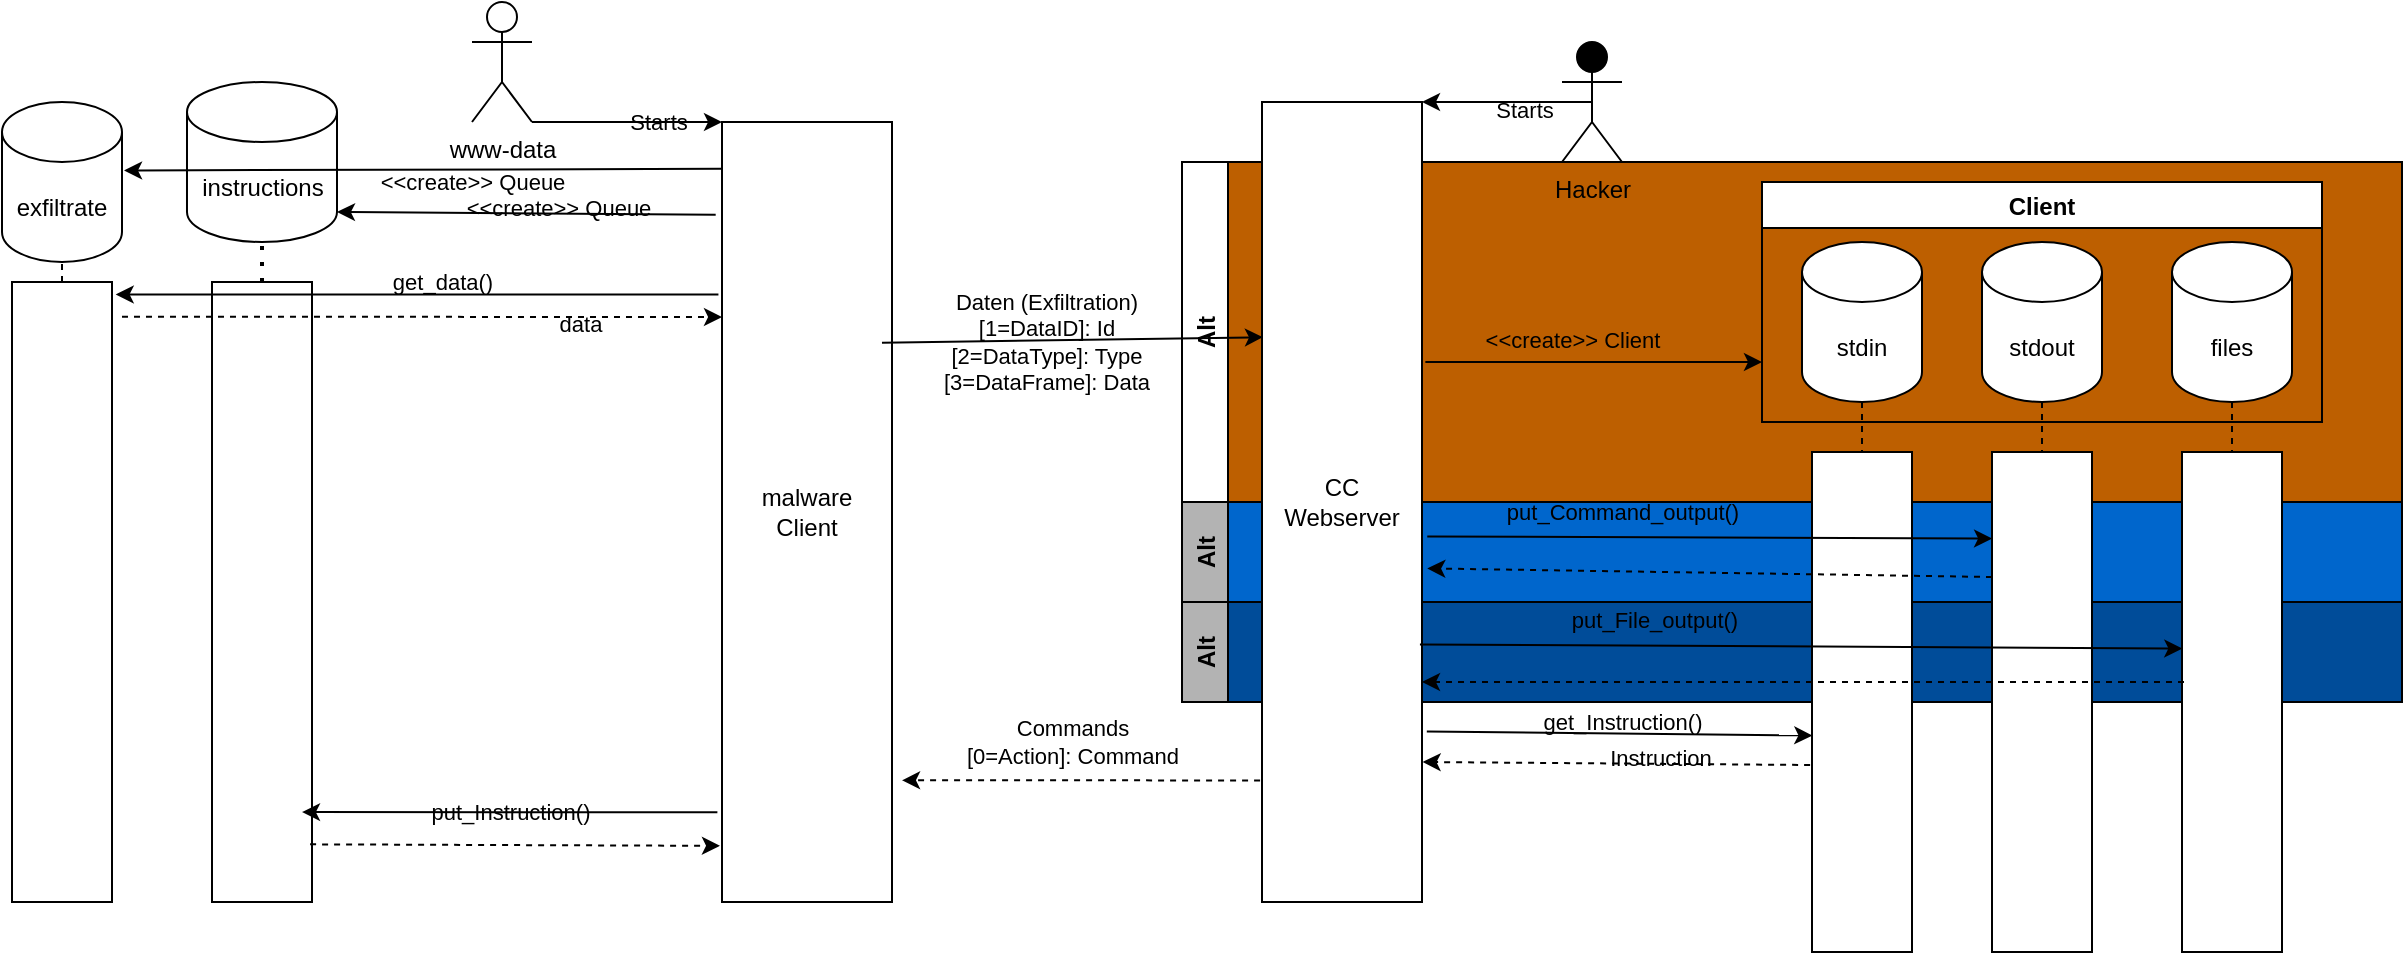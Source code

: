<mxfile>
    <diagram id="zhvVqjzq7HM9OclHgO_Z" name="Seite-1">
        <mxGraphModel dx="1814" dy="512" grid="0" gridSize="10" guides="1" tooltips="1" connect="1" arrows="1" fold="1" page="0" pageScale="1" pageWidth="50" pageHeight="50" background="#FFFFFF" math="0" shadow="0">
            <root>
                <mxCell id="0"/>
                <mxCell id="1" parent="0"/>
                <mxCell id="48" value="Alt" style="swimlane;horizontal=0;gradientColor=none;swimlaneFillColor=#BD5F00;" vertex="1" parent="1">
                    <mxGeometry x="30" y="110" width="610" height="170" as="geometry"/>
                </mxCell>
                <mxCell id="60" value="Alt" style="swimlane;horizontal=0;labelBackgroundColor=none;fillColor=#B3B3B3;gradientColor=none;swimlaneFillColor=#0066CC;" vertex="1" parent="1">
                    <mxGeometry x="30" y="280" width="610" height="50" as="geometry"/>
                </mxCell>
                <mxCell id="2" value="malware&lt;br&gt;Client" style="rounded=0;whiteSpace=wrap;html=1;" parent="1" vertex="1">
                    <mxGeometry x="-200" y="90" width="85" height="390" as="geometry"/>
                </mxCell>
                <mxCell id="61" value="Alt" style="swimlane;horizontal=0;labelBackgroundColor=none;fillColor=#B3B3B3;gradientColor=none;swimlaneFillColor=#004C99;" vertex="1" parent="1">
                    <mxGeometry x="30" y="330" width="610" height="50" as="geometry"/>
                </mxCell>
                <mxCell id="3" value="CC&lt;br&gt;Webserver" style="rounded=0;whiteSpace=wrap;html=1;" parent="1" vertex="1">
                    <mxGeometry x="70" y="80" width="80" height="400" as="geometry"/>
                </mxCell>
                <mxCell id="10" value="" style="endArrow=classic;html=1;entryX=0.006;entryY=0.294;entryDx=0;entryDy=0;entryPerimeter=0;exitX=0.941;exitY=0.283;exitDx=0;exitDy=0;exitPerimeter=0;strokeColor=#000000;" edge="1" parent="1" source="2" target="3">
                    <mxGeometry width="50" height="50" relative="1" as="geometry">
                        <mxPoint x="-110" y="201" as="sourcePoint"/>
                        <mxPoint x="50" y="150" as="targetPoint"/>
                    </mxGeometry>
                </mxCell>
                <mxCell id="11" value="Daten (Exfiltration)&lt;br&gt;[1=DataID]: Id&lt;br&gt;[2=DataType]: Type&lt;br&gt;[3=DataFrame]: Data" style="edgeLabel;html=1;align=center;verticalAlign=middle;resizable=0;points=[];labelBackgroundColor=none;fontColor=#000000;" vertex="1" connectable="0" parent="10">
                    <mxGeometry x="-0.138" y="-1" relative="1" as="geometry">
                        <mxPoint as="offset"/>
                    </mxGeometry>
                </mxCell>
                <mxCell id="12" value="instructions" style="shape=cylinder3;whiteSpace=wrap;html=1;boundedLbl=1;backgroundOutline=1;size=15;" vertex="1" parent="1">
                    <mxGeometry x="-467.5" y="70" width="75" height="80" as="geometry"/>
                </mxCell>
                <mxCell id="16" value="Client" style="swimlane;" vertex="1" parent="1">
                    <mxGeometry x="320" y="120" width="280" height="120" as="geometry"/>
                </mxCell>
                <mxCell id="13" value="stdin" style="shape=cylinder3;whiteSpace=wrap;html=1;boundedLbl=1;backgroundOutline=1;size=15;" vertex="1" parent="16">
                    <mxGeometry x="20" y="30" width="60" height="80" as="geometry"/>
                </mxCell>
                <mxCell id="14" value="stdout" style="shape=cylinder3;whiteSpace=wrap;html=1;boundedLbl=1;backgroundOutline=1;size=15;" vertex="1" parent="16">
                    <mxGeometry x="110" y="30" width="60" height="80" as="geometry"/>
                </mxCell>
                <mxCell id="15" value="files" style="shape=cylinder3;whiteSpace=wrap;html=1;boundedLbl=1;backgroundOutline=1;size=15;" vertex="1" parent="16">
                    <mxGeometry x="205" y="30" width="60" height="80" as="geometry"/>
                </mxCell>
                <mxCell id="19" value="" style="rounded=0;whiteSpace=wrap;html=1;" vertex="1" parent="1">
                    <mxGeometry x="-455" y="170" width="50" height="310" as="geometry"/>
                </mxCell>
                <mxCell id="20" value="" style="endArrow=none;dashed=1;html=1;dashPattern=1 3;strokeWidth=2;entryX=0.5;entryY=1;entryDx=0;entryDy=0;entryPerimeter=0;exitX=0.5;exitY=0;exitDx=0;exitDy=0;" edge="1" parent="1" source="19" target="12">
                    <mxGeometry width="50" height="50" relative="1" as="geometry">
                        <mxPoint x="-395" y="160" as="sourcePoint"/>
                        <mxPoint x="-345" y="110" as="targetPoint"/>
                    </mxGeometry>
                </mxCell>
                <mxCell id="21" value="exfiltrate" style="shape=cylinder3;whiteSpace=wrap;html=1;boundedLbl=1;backgroundOutline=1;size=15;" vertex="1" parent="1">
                    <mxGeometry x="-560" y="80" width="60" height="80" as="geometry"/>
                </mxCell>
                <mxCell id="22" value="" style="rounded=0;whiteSpace=wrap;html=1;" vertex="1" parent="1">
                    <mxGeometry x="-555" y="170" width="50" height="310" as="geometry"/>
                </mxCell>
                <mxCell id="23" value="put_Instruction()" style="endArrow=classic;html=1;exitX=-0.027;exitY=0.885;exitDx=0;exitDy=0;exitPerimeter=0;entryX=0.9;entryY=0.855;entryDx=0;entryDy=0;entryPerimeter=0;labelBackgroundColor=none;fontColor=#000000;strokeColor=#000000;" edge="1" parent="1" source="2" target="19">
                    <mxGeometry width="50" height="50" relative="1" as="geometry">
                        <mxPoint x="-340" y="260" as="sourcePoint"/>
                        <mxPoint x="-400" y="435" as="targetPoint"/>
                    </mxGeometry>
                </mxCell>
                <mxCell id="24" value="" style="rounded=0;whiteSpace=wrap;html=1;" vertex="1" parent="1">
                    <mxGeometry x="345" y="255" width="50" height="250" as="geometry"/>
                </mxCell>
                <mxCell id="25" value="" style="rounded=0;whiteSpace=wrap;html=1;" vertex="1" parent="1">
                    <mxGeometry x="435" y="255" width="50" height="250" as="geometry"/>
                </mxCell>
                <mxCell id="26" value="" style="rounded=0;whiteSpace=wrap;html=1;" vertex="1" parent="1">
                    <mxGeometry x="530" y="255" width="50" height="250" as="geometry"/>
                </mxCell>
                <mxCell id="27" value="" style="endArrow=none;dashed=1;html=1;entryX=0.5;entryY=0;entryDx=0;entryDy=0;exitX=0.5;exitY=1;exitDx=0;exitDy=0;exitPerimeter=0;" edge="1" parent="1" source="13" target="24">
                    <mxGeometry width="50" height="50" relative="1" as="geometry">
                        <mxPoint x="210" y="235" as="sourcePoint"/>
                        <mxPoint x="260" y="185" as="targetPoint"/>
                    </mxGeometry>
                </mxCell>
                <mxCell id="28" value="" style="endArrow=none;dashed=1;html=1;entryX=0.5;entryY=0;entryDx=0;entryDy=0;exitX=0.5;exitY=1;exitDx=0;exitDy=0;exitPerimeter=0;" edge="1" parent="1" source="14" target="25">
                    <mxGeometry width="50" height="50" relative="1" as="geometry">
                        <mxPoint x="200" y="235" as="sourcePoint"/>
                        <mxPoint x="250" y="185" as="targetPoint"/>
                    </mxGeometry>
                </mxCell>
                <mxCell id="29" value="" style="endArrow=none;dashed=1;html=1;entryX=0.5;entryY=0;entryDx=0;entryDy=0;exitX=0.5;exitY=1;exitDx=0;exitDy=0;exitPerimeter=0;" edge="1" parent="1" source="15" target="26">
                    <mxGeometry width="50" height="50" relative="1" as="geometry">
                        <mxPoint x="210" y="215" as="sourcePoint"/>
                        <mxPoint x="260" y="165" as="targetPoint"/>
                    </mxGeometry>
                </mxCell>
                <mxCell id="32" value="" style="endArrow=classic;html=1;exitX=-0.021;exitY=0.221;exitDx=0;exitDy=0;exitPerimeter=0;entryX=1.037;entryY=0.02;entryDx=0;entryDy=0;entryPerimeter=0;strokeColor=#000000;" edge="1" parent="1" source="2" target="22">
                    <mxGeometry width="50" height="50" relative="1" as="geometry">
                        <mxPoint x="-310" y="190" as="sourcePoint"/>
                        <mxPoint x="-500" y="160" as="targetPoint"/>
                    </mxGeometry>
                </mxCell>
                <mxCell id="33" value="get_data()" style="edgeLabel;html=1;align=center;verticalAlign=middle;resizable=0;points=[];fontColor=#000000;labelBackgroundColor=none;" vertex="1" connectable="0" parent="32">
                    <mxGeometry x="-0.529" y="3" relative="1" as="geometry">
                        <mxPoint x="-67" y="-9" as="offset"/>
                    </mxGeometry>
                </mxCell>
                <mxCell id="36" value="" style="endArrow=classic;html=1;entryX=0;entryY=0.25;entryDx=0;entryDy=0;exitX=1.1;exitY=0.056;exitDx=0;exitDy=0;exitPerimeter=0;dashed=1;strokeColor=#000000;" edge="1" parent="1" source="22" target="2">
                    <mxGeometry width="50" height="50" relative="1" as="geometry">
                        <mxPoint x="-280" y="210" as="sourcePoint"/>
                        <mxPoint x="-230" y="160" as="targetPoint"/>
                    </mxGeometry>
                </mxCell>
                <mxCell id="37" value="data" style="edgeLabel;html=1;align=center;verticalAlign=middle;resizable=0;points=[];labelBackgroundColor=none;fontColor=#000000;" vertex="1" connectable="0" parent="36">
                    <mxGeometry x="0.527" y="-3" relative="1" as="geometry">
                        <mxPoint as="offset"/>
                    </mxGeometry>
                </mxCell>
                <mxCell id="38" value="" style="endArrow=classic;html=1;dashed=1;entryX=-0.012;entryY=0.928;entryDx=0;entryDy=0;entryPerimeter=0;exitX=0.981;exitY=0.907;exitDx=0;exitDy=0;exitPerimeter=0;strokeColor=#000000;" edge="1" parent="1" source="19" target="2">
                    <mxGeometry width="50" height="50" relative="1" as="geometry">
                        <mxPoint x="-300" y="380" as="sourcePoint"/>
                        <mxPoint x="-250" y="330" as="targetPoint"/>
                    </mxGeometry>
                </mxCell>
                <mxCell id="39" value="Hacker" style="shape=umlActor;verticalLabelPosition=bottom;verticalAlign=top;html=1;outlineConnect=0;fontColor=#000000;fillColor=#000000;strokeColor=#000000;" vertex="1" parent="1">
                    <mxGeometry x="220" y="50" width="30" height="60" as="geometry"/>
                </mxCell>
                <mxCell id="40" value="" style="endArrow=classic;html=1;exitX=0.5;exitY=0.5;exitDx=0;exitDy=0;exitPerimeter=0;entryX=1;entryY=0;entryDx=0;entryDy=0;strokeColor=#000000;" edge="1" parent="1" source="39" target="3">
                    <mxGeometry width="50" height="50" relative="1" as="geometry">
                        <mxPoint x="170" y="110" as="sourcePoint"/>
                        <mxPoint x="130" y="60" as="targetPoint"/>
                        <Array as="points">
                            <mxPoint x="190" y="80"/>
                        </Array>
                    </mxGeometry>
                </mxCell>
                <mxCell id="41" value="Starts" style="edgeLabel;html=1;align=center;verticalAlign=middle;resizable=0;points=[];labelBackgroundColor=none;fontColor=#000000;" vertex="1" connectable="0" parent="40">
                    <mxGeometry x="-0.204" y="4" relative="1" as="geometry">
                        <mxPoint as="offset"/>
                    </mxGeometry>
                </mxCell>
                <mxCell id="42" value="" style="endArrow=classic;html=1;entryX=0;entryY=0.75;entryDx=0;entryDy=0;exitX=1.021;exitY=0.325;exitDx=0;exitDy=0;exitPerimeter=0;" edge="1" parent="1" source="3" target="16">
                    <mxGeometry width="50" height="50" relative="1" as="geometry">
                        <mxPoint x="150" y="210" as="sourcePoint"/>
                        <mxPoint x="260" y="190" as="targetPoint"/>
                    </mxGeometry>
                </mxCell>
                <mxCell id="43" value="&amp;lt;&amp;lt;create&amp;gt;&amp;gt; Client" style="edgeLabel;html=1;align=center;verticalAlign=middle;resizable=0;points=[];labelBackgroundColor=none;" vertex="1" connectable="0" parent="42">
                    <mxGeometry x="0.313" y="-2" relative="1" as="geometry">
                        <mxPoint x="-37" y="-13" as="offset"/>
                    </mxGeometry>
                </mxCell>
                <mxCell id="44" value="www-data" style="shape=umlActor;verticalLabelPosition=bottom;verticalAlign=top;html=1;outlineConnect=0;labelBackgroundColor=none;fontColor=#000000;strokeColor=#000000;" vertex="1" parent="1">
                    <mxGeometry x="-325" y="30" width="30" height="60" as="geometry"/>
                </mxCell>
                <mxCell id="47" value="" style="endArrow=classic;html=1;entryX=0;entryY=0;entryDx=0;entryDy=0;exitX=1;exitY=1;exitDx=0;exitDy=0;exitPerimeter=0;strokeColor=#000000;" edge="1" parent="1" source="44" target="2">
                    <mxGeometry width="50" height="50" relative="1" as="geometry">
                        <mxPoint x="-260" y="100" as="sourcePoint"/>
                        <mxPoint x="-210" y="50" as="targetPoint"/>
                    </mxGeometry>
                </mxCell>
                <mxCell id="49" value="Starts" style="edgeLabel;html=1;align=center;verticalAlign=middle;resizable=0;points=[];labelBackgroundColor=none;fontColor=#000000;" vertex="1" connectable="0" parent="47">
                    <mxGeometry x="0.319" relative="1" as="geometry">
                        <mxPoint as="offset"/>
                    </mxGeometry>
                </mxCell>
                <mxCell id="50" value="" style="endArrow=classic;html=1;exitX=1.03;exitY=0.787;exitDx=0;exitDy=0;entryX=0.003;entryY=0.567;entryDx=0;entryDy=0;entryPerimeter=0;exitPerimeter=0;strokeColor=#000000;labelBackgroundColor=none;fontColor=#000000;" edge="1" parent="1" source="3" target="24">
                    <mxGeometry width="50" height="50" relative="1" as="geometry">
                        <mxPoint x="240" y="450" as="sourcePoint"/>
                        <mxPoint x="290" y="400" as="targetPoint"/>
                    </mxGeometry>
                </mxCell>
                <mxCell id="51" value="get_Instruction()" style="edgeLabel;html=1;align=center;verticalAlign=middle;resizable=0;points=[];labelBackgroundColor=none;fontColor=#000000;" vertex="1" connectable="0" parent="50">
                    <mxGeometry x="0.318" relative="1" as="geometry">
                        <mxPoint x="-30" y="-6" as="offset"/>
                    </mxGeometry>
                </mxCell>
                <mxCell id="52" value="" style="endArrow=classic;html=1;dashed=1;entryX=1.004;entryY=0.825;entryDx=0;entryDy=0;entryPerimeter=0;exitX=-0.019;exitY=0.626;exitDx=0;exitDy=0;exitPerimeter=0;fontColor=#000000;strokeColor=#000000;" edge="1" parent="1" source="24" target="3">
                    <mxGeometry width="50" height="50" relative="1" as="geometry">
                        <mxPoint x="340" y="409" as="sourcePoint"/>
                        <mxPoint x="150" y="373" as="targetPoint"/>
                    </mxGeometry>
                </mxCell>
                <mxCell id="53" value="Instruction" style="edgeLabel;html=1;align=center;verticalAlign=middle;resizable=0;points=[];labelBackgroundColor=none;fontColor=#000000;" vertex="1" connectable="0" parent="52">
                    <mxGeometry x="-0.227" y="-3" relative="1" as="geometry">
                        <mxPoint as="offset"/>
                    </mxGeometry>
                </mxCell>
                <mxCell id="54" value="" style="endArrow=classic;html=1;exitX=1.033;exitY=0.543;exitDx=0;exitDy=0;exitPerimeter=0;entryX=0.001;entryY=0.173;entryDx=0;entryDy=0;entryPerimeter=0;" edge="1" parent="1" source="3" target="25">
                    <mxGeometry width="50" height="50" relative="1" as="geometry">
                        <mxPoint x="220" y="360" as="sourcePoint"/>
                        <mxPoint x="270" y="310" as="targetPoint"/>
                    </mxGeometry>
                </mxCell>
                <mxCell id="56" value="put_Command_output()" style="edgeLabel;html=1;align=center;verticalAlign=middle;resizable=0;points=[];labelBackgroundColor=none;" vertex="1" connectable="0" parent="54">
                    <mxGeometry x="-0.334" y="2" relative="1" as="geometry">
                        <mxPoint x="3" y="-11" as="offset"/>
                    </mxGeometry>
                </mxCell>
                <mxCell id="55" value="" style="endArrow=classic;html=1;exitX=0;exitY=0.25;exitDx=0;exitDy=0;entryX=1.033;entryY=0.583;entryDx=0;entryDy=0;entryPerimeter=0;dashed=1;" edge="1" parent="1" source="25" target="3">
                    <mxGeometry width="50" height="50" relative="1" as="geometry">
                        <mxPoint x="230" y="370" as="sourcePoint"/>
                        <mxPoint x="280" y="320" as="targetPoint"/>
                    </mxGeometry>
                </mxCell>
                <mxCell id="57" value="" style="endArrow=classic;html=1;dashed=1;exitX=0.02;exitY=0.46;exitDx=0;exitDy=0;exitPerimeter=0;entryX=1;entryY=0.725;entryDx=0;entryDy=0;entryPerimeter=0;" edge="1" parent="1" source="26" target="3">
                    <mxGeometry width="50" height="50" relative="1" as="geometry">
                        <mxPoint x="250" y="490" as="sourcePoint"/>
                        <mxPoint x="240" y="500" as="targetPoint"/>
                    </mxGeometry>
                </mxCell>
                <mxCell id="58" value="" style="endArrow=classic;html=1;entryX=0.003;entryY=0.393;entryDx=0;entryDy=0;entryPerimeter=0;exitX=0.987;exitY=0.678;exitDx=0;exitDy=0;exitPerimeter=0;" edge="1" parent="1" source="3" target="26">
                    <mxGeometry width="50" height="50" relative="1" as="geometry">
                        <mxPoint x="240" y="490" as="sourcePoint"/>
                        <mxPoint x="290" y="440" as="targetPoint"/>
                    </mxGeometry>
                </mxCell>
                <mxCell id="59" value="put_File_output()" style="edgeLabel;html=1;align=center;verticalAlign=middle;resizable=0;points=[];labelBackgroundColor=none;" vertex="1" connectable="0" parent="58">
                    <mxGeometry x="-0.343" y="1" relative="1" as="geometry">
                        <mxPoint x="-8" y="-12" as="offset"/>
                    </mxGeometry>
                </mxCell>
                <mxCell id="62" value="" style="endArrow=none;dashed=1;html=1;entryX=0.5;entryY=1;entryDx=0;entryDy=0;entryPerimeter=0;exitX=0.5;exitY=0;exitDx=0;exitDy=0;" edge="1" parent="1" source="22" target="21">
                    <mxGeometry width="50" height="50" relative="1" as="geometry">
                        <mxPoint x="-590" y="230" as="sourcePoint"/>
                        <mxPoint x="-540" y="180" as="targetPoint"/>
                    </mxGeometry>
                </mxCell>
                <mxCell id="63" value="" style="endArrow=classic;html=1;exitX=-0.004;exitY=0.06;exitDx=0;exitDy=0;exitPerimeter=0;entryX=1.017;entryY=0.428;entryDx=0;entryDy=0;entryPerimeter=0;strokeColor=#000000;" edge="1" parent="1" source="2" target="21">
                    <mxGeometry width="50" height="50" relative="1" as="geometry">
                        <mxPoint x="-290" y="170" as="sourcePoint"/>
                        <mxPoint x="-350" y="120" as="targetPoint"/>
                    </mxGeometry>
                </mxCell>
                <mxCell id="64" value="&amp;lt;&amp;lt;create&amp;gt;&amp;gt; Queue" style="edgeLabel;html=1;align=center;verticalAlign=middle;resizable=0;points=[];labelBackgroundColor=none;fontColor=#000000;" vertex="1" connectable="0" parent="63">
                    <mxGeometry x="-0.153" y="1" relative="1" as="geometry">
                        <mxPoint x="2" y="5" as="offset"/>
                    </mxGeometry>
                </mxCell>
                <mxCell id="65" value="" style="endArrow=classic;html=1;entryX=1;entryY=1;entryDx=0;entryDy=-15;entryPerimeter=0;exitX=-0.037;exitY=0.119;exitDx=0;exitDy=0;exitPerimeter=0;strokeColor=#000000;" edge="1" parent="1" source="2" target="12">
                    <mxGeometry width="50" height="50" relative="1" as="geometry">
                        <mxPoint x="-360" y="190" as="sourcePoint"/>
                        <mxPoint x="-310" y="140" as="targetPoint"/>
                    </mxGeometry>
                </mxCell>
                <mxCell id="66" value="&amp;lt;&amp;lt;create&amp;gt;&amp;gt; Queue" style="edgeLabel;html=1;align=center;verticalAlign=middle;resizable=0;points=[];labelBackgroundColor=none;fontColor=#000000;" vertex="1" connectable="0" parent="65">
                    <mxGeometry x="-0.152" y="2" relative="1" as="geometry">
                        <mxPoint x="1" y="-5" as="offset"/>
                    </mxGeometry>
                </mxCell>
                <mxCell id="67" value="" style="endArrow=classic;html=1;labelBackgroundColor=#2A2A2A;fontColor=#FFFFFF;exitX=-0.012;exitY=0.848;exitDx=0;exitDy=0;exitPerimeter=0;entryX=1.059;entryY=0.844;entryDx=0;entryDy=0;entryPerimeter=0;dashed=1;strokeColor=#000000;" edge="1" parent="1" source="3" target="2">
                    <mxGeometry width="50" height="50" relative="1" as="geometry">
                        <mxPoint x="-60" y="460" as="sourcePoint"/>
                        <mxPoint x="-10" y="410" as="targetPoint"/>
                    </mxGeometry>
                </mxCell>
                <mxCell id="68" value="&lt;span style=&quot;font-family: &amp;quot;helvetica&amp;quot;&quot;&gt;Commands&lt;/span&gt;&lt;br style=&quot;font-family: &amp;quot;helvetica&amp;quot;&quot;&gt;&lt;span style=&quot;font-family: &amp;quot;helvetica&amp;quot;&quot;&gt;[0=Action]: Command&lt;/span&gt;" style="edgeLabel;html=1;align=center;verticalAlign=middle;resizable=0;points=[];fontColor=#000000;labelBackgroundColor=none;" vertex="1" connectable="0" parent="67">
                    <mxGeometry x="0.275" y="1" relative="1" as="geometry">
                        <mxPoint x="20" y="-20" as="offset"/>
                    </mxGeometry>
                </mxCell>
            </root>
        </mxGraphModel>
    </diagram>
</mxfile>